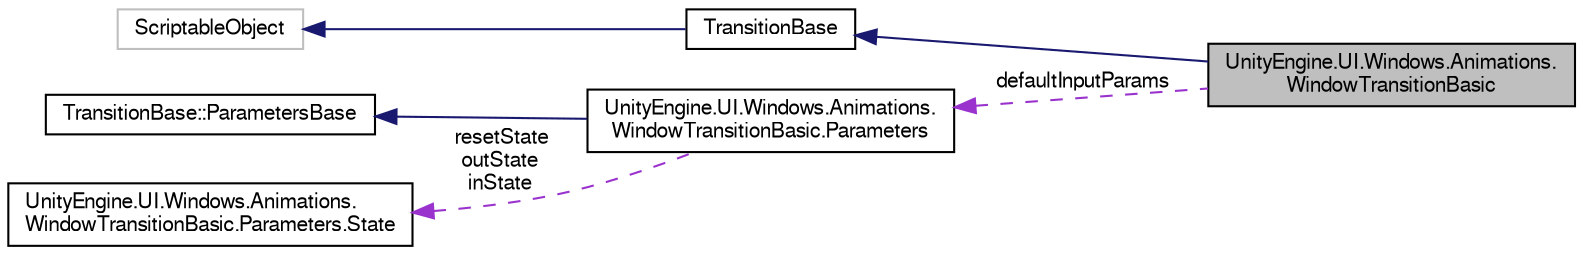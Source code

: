 digraph "UnityEngine.UI.Windows.Animations.WindowTransitionBasic"
{
  edge [fontname="FreeSans",fontsize="10",labelfontname="FreeSans",labelfontsize="10"];
  node [fontname="FreeSans",fontsize="10",shape=record];
  rankdir="LR";
  Node1 [label="UnityEngine.UI.Windows.Animations.\lWindowTransitionBasic",height=0.2,width=0.4,color="black", fillcolor="grey75", style="filled", fontcolor="black"];
  Node2 -> Node1 [dir="back",color="midnightblue",fontsize="10",style="solid",fontname="FreeSans"];
  Node2 [label="TransitionBase",height=0.2,width=0.4,color="black", fillcolor="white", style="filled",URL="$class_unity_engine_1_1_u_i_1_1_windows_1_1_animations_1_1_transition_base.html"];
  Node3 -> Node2 [dir="back",color="midnightblue",fontsize="10",style="solid",fontname="FreeSans"];
  Node3 [label="ScriptableObject",height=0.2,width=0.4,color="grey75", fillcolor="white", style="filled"];
  Node4 -> Node1 [dir="back",color="darkorchid3",fontsize="10",style="dashed",label=" defaultInputParams" ,fontname="FreeSans"];
  Node4 [label="UnityEngine.UI.Windows.Animations.\lWindowTransitionBasic.Parameters",height=0.2,width=0.4,color="black", fillcolor="white", style="filled",URL="$class_unity_engine_1_1_u_i_1_1_windows_1_1_animations_1_1_window_transition_basic_1_1_parameters.html"];
  Node5 -> Node4 [dir="back",color="midnightblue",fontsize="10",style="solid",fontname="FreeSans"];
  Node5 [label="TransitionBase::ParametersBase",height=0.2,width=0.4,color="black", fillcolor="white", style="filled",URL="$class_unity_engine_1_1_u_i_1_1_windows_1_1_animations_1_1_transition_base_1_1_parameters_base.html"];
  Node6 -> Node4 [dir="back",color="darkorchid3",fontsize="10",style="dashed",label=" resetState\noutState\ninState" ,fontname="FreeSans"];
  Node6 [label="UnityEngine.UI.Windows.Animations.\lWindowTransitionBasic.Parameters.State",height=0.2,width=0.4,color="black", fillcolor="white", style="filled",URL="$class_unity_engine_1_1_u_i_1_1_windows_1_1_animations_1_1_window_transition_basic_1_1_parameters_1_1_state.html"];
}
